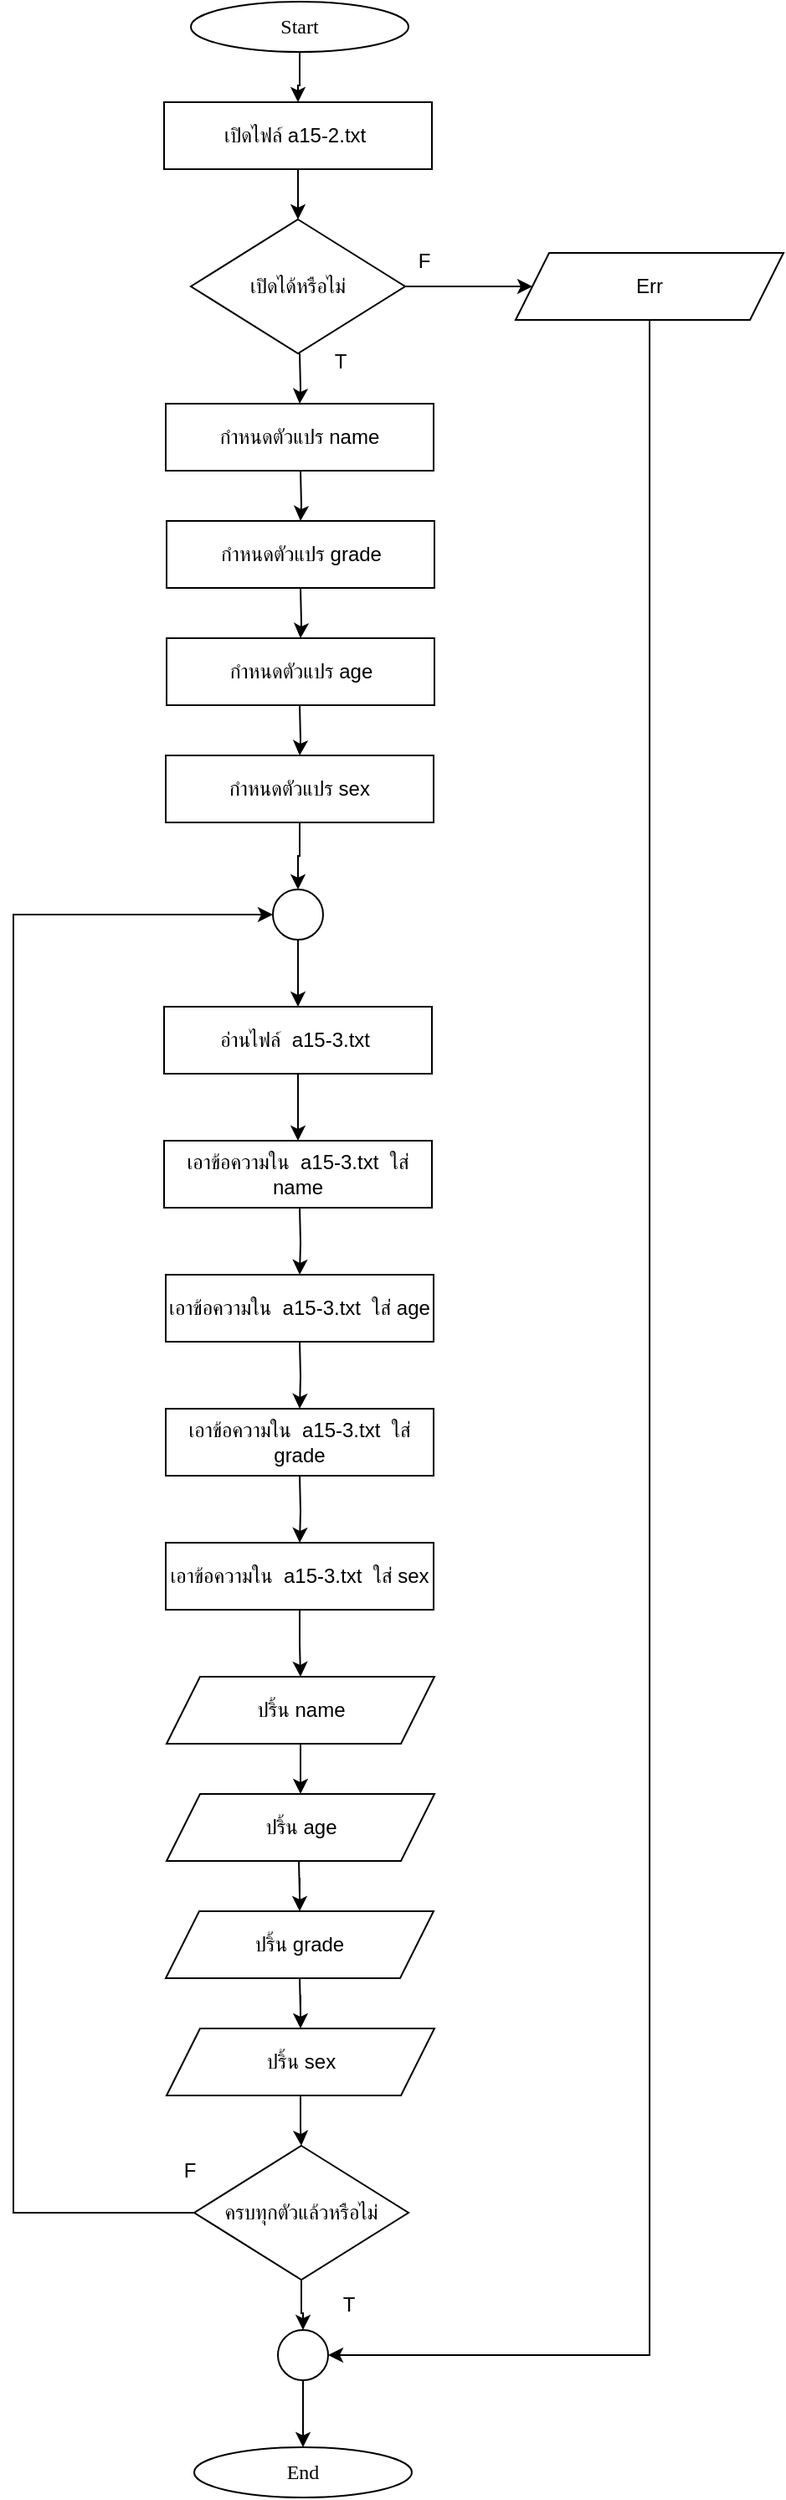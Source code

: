 <mxfile version="25.0.3">
  <diagram name="Page-1" id="5L7ycaw2H0oaa92ox-Zj">
    <mxGraphModel dx="2745" dy="2127" grid="1" gridSize="10" guides="1" tooltips="1" connect="1" arrows="1" fold="1" page="1" pageScale="1" pageWidth="850" pageHeight="1100" math="0" shadow="0">
      <root>
        <mxCell id="0" />
        <mxCell id="1" parent="0" />
        <mxCell id="ogAUvbK4PANWK9_vHTJE-96" value="" style="edgeStyle=orthogonalEdgeStyle;rounded=0;orthogonalLoop=1;jettySize=auto;html=1;" edge="1" parent="1" source="ogAUvbK4PANWK9_vHTJE-97" target="ogAUvbK4PANWK9_vHTJE-99">
          <mxGeometry relative="1" as="geometry" />
        </mxCell>
        <mxCell id="ogAUvbK4PANWK9_vHTJE-97" value="&lt;font data-font-src=&quot;https://fonts.googleapis.com/css?family=Sarabun&quot; face=&quot;Sarabun&quot;&gt;Start&lt;/font&gt;" style="ellipse;whiteSpace=wrap;html=1;" vertex="1" parent="1">
          <mxGeometry x="-684.0" y="-1070" width="130" height="30" as="geometry" />
        </mxCell>
        <mxCell id="ogAUvbK4PANWK9_vHTJE-98" value="" style="edgeStyle=orthogonalEdgeStyle;rounded=0;orthogonalLoop=1;jettySize=auto;html=1;" edge="1" parent="1" source="ogAUvbK4PANWK9_vHTJE-99" target="ogAUvbK4PANWK9_vHTJE-102">
          <mxGeometry relative="1" as="geometry" />
        </mxCell>
        <mxCell id="ogAUvbK4PANWK9_vHTJE-99" value="เปิดไฟล์&amp;nbsp;a15-2.txt&amp;nbsp;&lt;span style=&quot;color: rgba(0, 0, 0, 0); font-family: monospace; font-size: 0px; text-align: start; text-wrap-mode: nowrap;&quot;&gt;%3CmxGraphModel%3E%3Croot%3E%3CmxCell%20id%3D%220%22%2F%3E%3CmxCell%20id%3D%221%22%20parent%3D%220%22%2F%3E%3CmxCell%20id%3D%222%22%20value%3D%22%E0%B8%81%E0%B8%B3%E0%B8%AB%E0%B8%99%E0%B8%94%E0%B8%95%E0%B8%B1%E0%B8%A7%E0%B9%81%E0%B8%9B%E0%B8%A3%20arr%22%20style%3D%22rounded%3D0%3BwhiteSpace%3Dwrap%3Bhtml%3D1%3B%22%20vertex%3D%221%22%20parent%3D%221%22%3E%3CmxGeometry%20x%3D%22-680%22%20y%3D%22-980%22%20width%3D%22160%22%20height%3D%2240%22%20as%3D%22geometry%22%2F%3E%3C%2FmxCell%3E%3C%2Froot%3E%3C%2FmxGraphModel%3E&lt;/span&gt;" style="rounded=0;whiteSpace=wrap;html=1;" vertex="1" parent="1">
          <mxGeometry x="-700" y="-1010" width="160" height="40" as="geometry" />
        </mxCell>
        <mxCell id="ogAUvbK4PANWK9_vHTJE-100" value="" style="edgeStyle=orthogonalEdgeStyle;rounded=0;orthogonalLoop=1;jettySize=auto;html=1;" edge="1" parent="1" target="ogAUvbK4PANWK9_vHTJE-104">
          <mxGeometry relative="1" as="geometry">
            <mxPoint x="-618.5" y="-790" as="sourcePoint" />
          </mxGeometry>
        </mxCell>
        <mxCell id="ogAUvbK4PANWK9_vHTJE-101" value="" style="edgeStyle=orthogonalEdgeStyle;rounded=0;orthogonalLoop=1;jettySize=auto;html=1;" edge="1" parent="1" source="ogAUvbK4PANWK9_vHTJE-102" target="ogAUvbK4PANWK9_vHTJE-111">
          <mxGeometry relative="1" as="geometry" />
        </mxCell>
        <mxCell id="ogAUvbK4PANWK9_vHTJE-102" value="เปิดได้หรือไม่" style="rhombus;whiteSpace=wrap;html=1;" vertex="1" parent="1">
          <mxGeometry x="-684" y="-940" width="128" height="80" as="geometry" />
        </mxCell>
        <mxCell id="ogAUvbK4PANWK9_vHTJE-104" value="กำหนดตัวแปร grade" style="rounded=0;whiteSpace=wrap;html=1;" vertex="1" parent="1">
          <mxGeometry x="-698.5" y="-760" width="160" height="40" as="geometry" />
        </mxCell>
        <mxCell id="ogAUvbK4PANWK9_vHTJE-134" value="" style="edgeStyle=orthogonalEdgeStyle;rounded=0;orthogonalLoop=1;jettySize=auto;html=1;" edge="1" parent="1" source="ogAUvbK4PANWK9_vHTJE-106" target="ogAUvbK4PANWK9_vHTJE-133">
          <mxGeometry relative="1" as="geometry" />
        </mxCell>
        <mxCell id="ogAUvbK4PANWK9_vHTJE-106" value="อ่านไฟล์&amp;nbsp;&amp;nbsp;a15-3.txt&amp;nbsp;" style="rounded=0;whiteSpace=wrap;html=1;" vertex="1" parent="1">
          <mxGeometry x="-700" y="-470" width="160" height="40" as="geometry" />
        </mxCell>
        <mxCell id="ogAUvbK4PANWK9_vHTJE-159" style="edgeStyle=orthogonalEdgeStyle;rounded=0;orthogonalLoop=1;jettySize=auto;html=1;entryX=1;entryY=0.5;entryDx=0;entryDy=0;" edge="1" parent="1" target="ogAUvbK4PANWK9_vHTJE-156">
          <mxGeometry relative="1" as="geometry">
            <mxPoint x="-398" y="-880" as="sourcePoint" />
            <mxPoint x="-540" y="335" as="targetPoint" />
            <Array as="points">
              <mxPoint x="-410" y="-880" />
              <mxPoint x="-410" y="335" />
            </Array>
          </mxGeometry>
        </mxCell>
        <mxCell id="ogAUvbK4PANWK9_vHTJE-111" value="Err" style="rounded=0;whiteSpace=wrap;html=1;shape=parallelogram;perimeter=parallelogramPerimeter;fixedSize=1;" vertex="1" parent="1">
          <mxGeometry x="-490" y="-920" width="160" height="40" as="geometry" />
        </mxCell>
        <mxCell id="ogAUvbK4PANWK9_vHTJE-112" value="&lt;font data-font-src=&quot;https://fonts.googleapis.com/css?family=Sarabun&quot; face=&quot;Sarabun&quot;&gt;End&lt;/font&gt;" style="ellipse;whiteSpace=wrap;html=1;" vertex="1" parent="1">
          <mxGeometry x="-682.0" y="390" width="130" height="30" as="geometry" />
        </mxCell>
        <mxCell id="ogAUvbK4PANWK9_vHTJE-115" value="" style="edgeStyle=orthogonalEdgeStyle;rounded=0;orthogonalLoop=1;jettySize=auto;html=1;" edge="1" parent="1" target="ogAUvbK4PANWK9_vHTJE-116">
          <mxGeometry relative="1" as="geometry">
            <mxPoint x="-619" y="-860" as="sourcePoint" />
          </mxGeometry>
        </mxCell>
        <mxCell id="ogAUvbK4PANWK9_vHTJE-116" value="กำหนดตัวแปร name" style="rounded=0;whiteSpace=wrap;html=1;" vertex="1" parent="1">
          <mxGeometry x="-699" y="-830" width="160" height="40" as="geometry" />
        </mxCell>
        <mxCell id="ogAUvbK4PANWK9_vHTJE-120" value="T" style="text;html=1;align=center;verticalAlign=middle;resizable=0;points=[];autosize=1;strokeColor=none;fillColor=none;" vertex="1" parent="1">
          <mxGeometry x="-610" y="-870" width="30" height="30" as="geometry" />
        </mxCell>
        <mxCell id="ogAUvbK4PANWK9_vHTJE-121" value="F" style="text;html=1;align=center;verticalAlign=middle;resizable=0;points=[];autosize=1;strokeColor=none;fillColor=none;" vertex="1" parent="1">
          <mxGeometry x="-560" y="-930" width="30" height="30" as="geometry" />
        </mxCell>
        <mxCell id="ogAUvbK4PANWK9_vHTJE-122" value="กำหนดตัวแปร age" style="rounded=0;whiteSpace=wrap;html=1;" vertex="1" parent="1">
          <mxGeometry x="-698.5" y="-690" width="160" height="40" as="geometry" />
        </mxCell>
        <mxCell id="ogAUvbK4PANWK9_vHTJE-123" value="" style="edgeStyle=orthogonalEdgeStyle;rounded=0;orthogonalLoop=1;jettySize=auto;html=1;" edge="1" target="ogAUvbK4PANWK9_vHTJE-122" parent="1">
          <mxGeometry relative="1" as="geometry">
            <mxPoint x="-618.5" y="-720" as="sourcePoint" />
          </mxGeometry>
        </mxCell>
        <mxCell id="ogAUvbK4PANWK9_vHTJE-124" value="" style="edgeStyle=orthogonalEdgeStyle;rounded=0;orthogonalLoop=1;jettySize=auto;html=1;" edge="1" target="ogAUvbK4PANWK9_vHTJE-125" parent="1">
          <mxGeometry relative="1" as="geometry">
            <mxPoint x="-619" y="-650" as="sourcePoint" />
          </mxGeometry>
        </mxCell>
        <mxCell id="ogAUvbK4PANWK9_vHTJE-131" value="" style="edgeStyle=orthogonalEdgeStyle;rounded=0;orthogonalLoop=1;jettySize=auto;html=1;" edge="1" parent="1" source="ogAUvbK4PANWK9_vHTJE-125" target="ogAUvbK4PANWK9_vHTJE-130">
          <mxGeometry relative="1" as="geometry" />
        </mxCell>
        <mxCell id="ogAUvbK4PANWK9_vHTJE-125" value="กำหนดตัวแปร sex" style="rounded=0;whiteSpace=wrap;html=1;" vertex="1" parent="1">
          <mxGeometry x="-699" y="-620" width="160" height="40" as="geometry" />
        </mxCell>
        <mxCell id="ogAUvbK4PANWK9_vHTJE-132" value="" style="edgeStyle=orthogonalEdgeStyle;rounded=0;orthogonalLoop=1;jettySize=auto;html=1;" edge="1" parent="1" source="ogAUvbK4PANWK9_vHTJE-130" target="ogAUvbK4PANWK9_vHTJE-106">
          <mxGeometry relative="1" as="geometry" />
        </mxCell>
        <mxCell id="ogAUvbK4PANWK9_vHTJE-130" value="" style="ellipse;whiteSpace=wrap;html=1;aspect=fixed;" vertex="1" parent="1">
          <mxGeometry x="-635" y="-540" width="30" height="30" as="geometry" />
        </mxCell>
        <mxCell id="ogAUvbK4PANWK9_vHTJE-133" value="เอาข้อความใน&amp;nbsp;&amp;nbsp;a15-3.txt&amp;nbsp; ใส่ name" style="rounded=0;whiteSpace=wrap;html=1;" vertex="1" parent="1">
          <mxGeometry x="-700" y="-390" width="160" height="40" as="geometry" />
        </mxCell>
        <mxCell id="ogAUvbK4PANWK9_vHTJE-135" value="" style="edgeStyle=orthogonalEdgeStyle;rounded=0;orthogonalLoop=1;jettySize=auto;html=1;" edge="1" target="ogAUvbK4PANWK9_vHTJE-136" parent="1">
          <mxGeometry relative="1" as="geometry">
            <mxPoint x="-619" y="-350" as="sourcePoint" />
          </mxGeometry>
        </mxCell>
        <mxCell id="ogAUvbK4PANWK9_vHTJE-136" value="เอาข้อความใน&amp;nbsp;&amp;nbsp;a15-3.txt&amp;nbsp; ใส่ age" style="rounded=0;whiteSpace=wrap;html=1;" vertex="1" parent="1">
          <mxGeometry x="-699" y="-310" width="160" height="40" as="geometry" />
        </mxCell>
        <mxCell id="ogAUvbK4PANWK9_vHTJE-137" value="" style="edgeStyle=orthogonalEdgeStyle;rounded=0;orthogonalLoop=1;jettySize=auto;html=1;" edge="1" target="ogAUvbK4PANWK9_vHTJE-138" parent="1">
          <mxGeometry relative="1" as="geometry">
            <mxPoint x="-619" y="-270" as="sourcePoint" />
          </mxGeometry>
        </mxCell>
        <mxCell id="ogAUvbK4PANWK9_vHTJE-138" value="เอาข้อความใน&amp;nbsp;&amp;nbsp;a15-3.txt&amp;nbsp; ใส่ grade" style="rounded=0;whiteSpace=wrap;html=1;" vertex="1" parent="1">
          <mxGeometry x="-699" y="-230" width="160" height="40" as="geometry" />
        </mxCell>
        <mxCell id="ogAUvbK4PANWK9_vHTJE-139" value="" style="edgeStyle=orthogonalEdgeStyle;rounded=0;orthogonalLoop=1;jettySize=auto;html=1;" edge="1" target="ogAUvbK4PANWK9_vHTJE-140" parent="1">
          <mxGeometry relative="1" as="geometry">
            <mxPoint x="-619" y="-190" as="sourcePoint" />
          </mxGeometry>
        </mxCell>
        <mxCell id="ogAUvbK4PANWK9_vHTJE-142" value="" style="edgeStyle=orthogonalEdgeStyle;rounded=0;orthogonalLoop=1;jettySize=auto;html=1;" edge="1" parent="1" source="ogAUvbK4PANWK9_vHTJE-140" target="ogAUvbK4PANWK9_vHTJE-141">
          <mxGeometry relative="1" as="geometry" />
        </mxCell>
        <mxCell id="ogAUvbK4PANWK9_vHTJE-140" value="เอาข้อความใน&amp;nbsp;&amp;nbsp;a15-3.txt&amp;nbsp; ใส่ sex" style="rounded=0;whiteSpace=wrap;html=1;" vertex="1" parent="1">
          <mxGeometry x="-699" y="-150" width="160" height="40" as="geometry" />
        </mxCell>
        <mxCell id="ogAUvbK4PANWK9_vHTJE-144" value="" style="edgeStyle=orthogonalEdgeStyle;rounded=0;orthogonalLoop=1;jettySize=auto;html=1;" edge="1" parent="1" source="ogAUvbK4PANWK9_vHTJE-141" target="ogAUvbK4PANWK9_vHTJE-143">
          <mxGeometry relative="1" as="geometry" />
        </mxCell>
        <mxCell id="ogAUvbK4PANWK9_vHTJE-141" value="ปริ้น name" style="rounded=0;whiteSpace=wrap;html=1;shape=parallelogram;perimeter=parallelogramPerimeter;fixedSize=1;" vertex="1" parent="1">
          <mxGeometry x="-698.5" y="-70" width="160" height="40" as="geometry" />
        </mxCell>
        <mxCell id="ogAUvbK4PANWK9_vHTJE-143" value="ปริ้น age" style="rounded=0;whiteSpace=wrap;html=1;shape=parallelogram;perimeter=parallelogramPerimeter;fixedSize=1;" vertex="1" parent="1">
          <mxGeometry x="-698.5" width="160" height="40" as="geometry" />
        </mxCell>
        <mxCell id="ogAUvbK4PANWK9_vHTJE-145" value="" style="edgeStyle=orthogonalEdgeStyle;rounded=0;orthogonalLoop=1;jettySize=auto;html=1;" edge="1" target="ogAUvbK4PANWK9_vHTJE-146" parent="1">
          <mxGeometry relative="1" as="geometry">
            <mxPoint x="-619.5" y="40" as="sourcePoint" />
          </mxGeometry>
        </mxCell>
        <mxCell id="ogAUvbK4PANWK9_vHTJE-146" value="ปริ้น grade" style="rounded=0;whiteSpace=wrap;html=1;shape=parallelogram;perimeter=parallelogramPerimeter;fixedSize=1;" vertex="1" parent="1">
          <mxGeometry x="-699" y="70" width="160" height="40" as="geometry" />
        </mxCell>
        <mxCell id="ogAUvbK4PANWK9_vHTJE-150" value="" style="edgeStyle=orthogonalEdgeStyle;rounded=0;orthogonalLoop=1;jettySize=auto;html=1;" edge="1" parent="1" source="ogAUvbK4PANWK9_vHTJE-147" target="ogAUvbK4PANWK9_vHTJE-149">
          <mxGeometry relative="1" as="geometry" />
        </mxCell>
        <mxCell id="ogAUvbK4PANWK9_vHTJE-147" value="ปริ้น sex" style="rounded=0;whiteSpace=wrap;html=1;shape=parallelogram;perimeter=parallelogramPerimeter;fixedSize=1;" vertex="1" parent="1">
          <mxGeometry x="-698.5" y="140" width="160" height="40" as="geometry" />
        </mxCell>
        <mxCell id="ogAUvbK4PANWK9_vHTJE-148" value="" style="edgeStyle=orthogonalEdgeStyle;rounded=0;orthogonalLoop=1;jettySize=auto;html=1;" edge="1" target="ogAUvbK4PANWK9_vHTJE-147" parent="1">
          <mxGeometry relative="1" as="geometry">
            <mxPoint x="-619" y="110" as="sourcePoint" />
          </mxGeometry>
        </mxCell>
        <mxCell id="ogAUvbK4PANWK9_vHTJE-151" style="edgeStyle=orthogonalEdgeStyle;rounded=0;orthogonalLoop=1;jettySize=auto;html=1;entryX=0;entryY=0.5;entryDx=0;entryDy=0;" edge="1" parent="1" source="ogAUvbK4PANWK9_vHTJE-149" target="ogAUvbK4PANWK9_vHTJE-130">
          <mxGeometry relative="1" as="geometry">
            <Array as="points">
              <mxPoint x="-790" y="250" />
              <mxPoint x="-790" y="-525" />
            </Array>
          </mxGeometry>
        </mxCell>
        <mxCell id="ogAUvbK4PANWK9_vHTJE-157" value="" style="edgeStyle=orthogonalEdgeStyle;rounded=0;orthogonalLoop=1;jettySize=auto;html=1;" edge="1" parent="1" source="ogAUvbK4PANWK9_vHTJE-149" target="ogAUvbK4PANWK9_vHTJE-156">
          <mxGeometry relative="1" as="geometry" />
        </mxCell>
        <mxCell id="ogAUvbK4PANWK9_vHTJE-149" value="ครบทุกตัวแล้วหรือไม่" style="rhombus;whiteSpace=wrap;html=1;" vertex="1" parent="1">
          <mxGeometry x="-682" y="210" width="128" height="80" as="geometry" />
        </mxCell>
        <mxCell id="ogAUvbK4PANWK9_vHTJE-152" value="F" style="text;html=1;align=center;verticalAlign=middle;resizable=0;points=[];autosize=1;strokeColor=none;fillColor=none;" vertex="1" parent="1">
          <mxGeometry x="-700" y="210" width="30" height="30" as="geometry" />
        </mxCell>
        <mxCell id="ogAUvbK4PANWK9_vHTJE-154" value="T" style="text;html=1;align=center;verticalAlign=middle;resizable=0;points=[];autosize=1;strokeColor=none;fillColor=none;" vertex="1" parent="1">
          <mxGeometry x="-605" y="290" width="30" height="30" as="geometry" />
        </mxCell>
        <mxCell id="ogAUvbK4PANWK9_vHTJE-158" value="" style="edgeStyle=orthogonalEdgeStyle;rounded=0;orthogonalLoop=1;jettySize=auto;html=1;" edge="1" parent="1" source="ogAUvbK4PANWK9_vHTJE-156" target="ogAUvbK4PANWK9_vHTJE-112">
          <mxGeometry relative="1" as="geometry" />
        </mxCell>
        <mxCell id="ogAUvbK4PANWK9_vHTJE-156" value="" style="ellipse;whiteSpace=wrap;html=1;aspect=fixed;" vertex="1" parent="1">
          <mxGeometry x="-632" y="320" width="30" height="30" as="geometry" />
        </mxCell>
      </root>
    </mxGraphModel>
  </diagram>
</mxfile>
